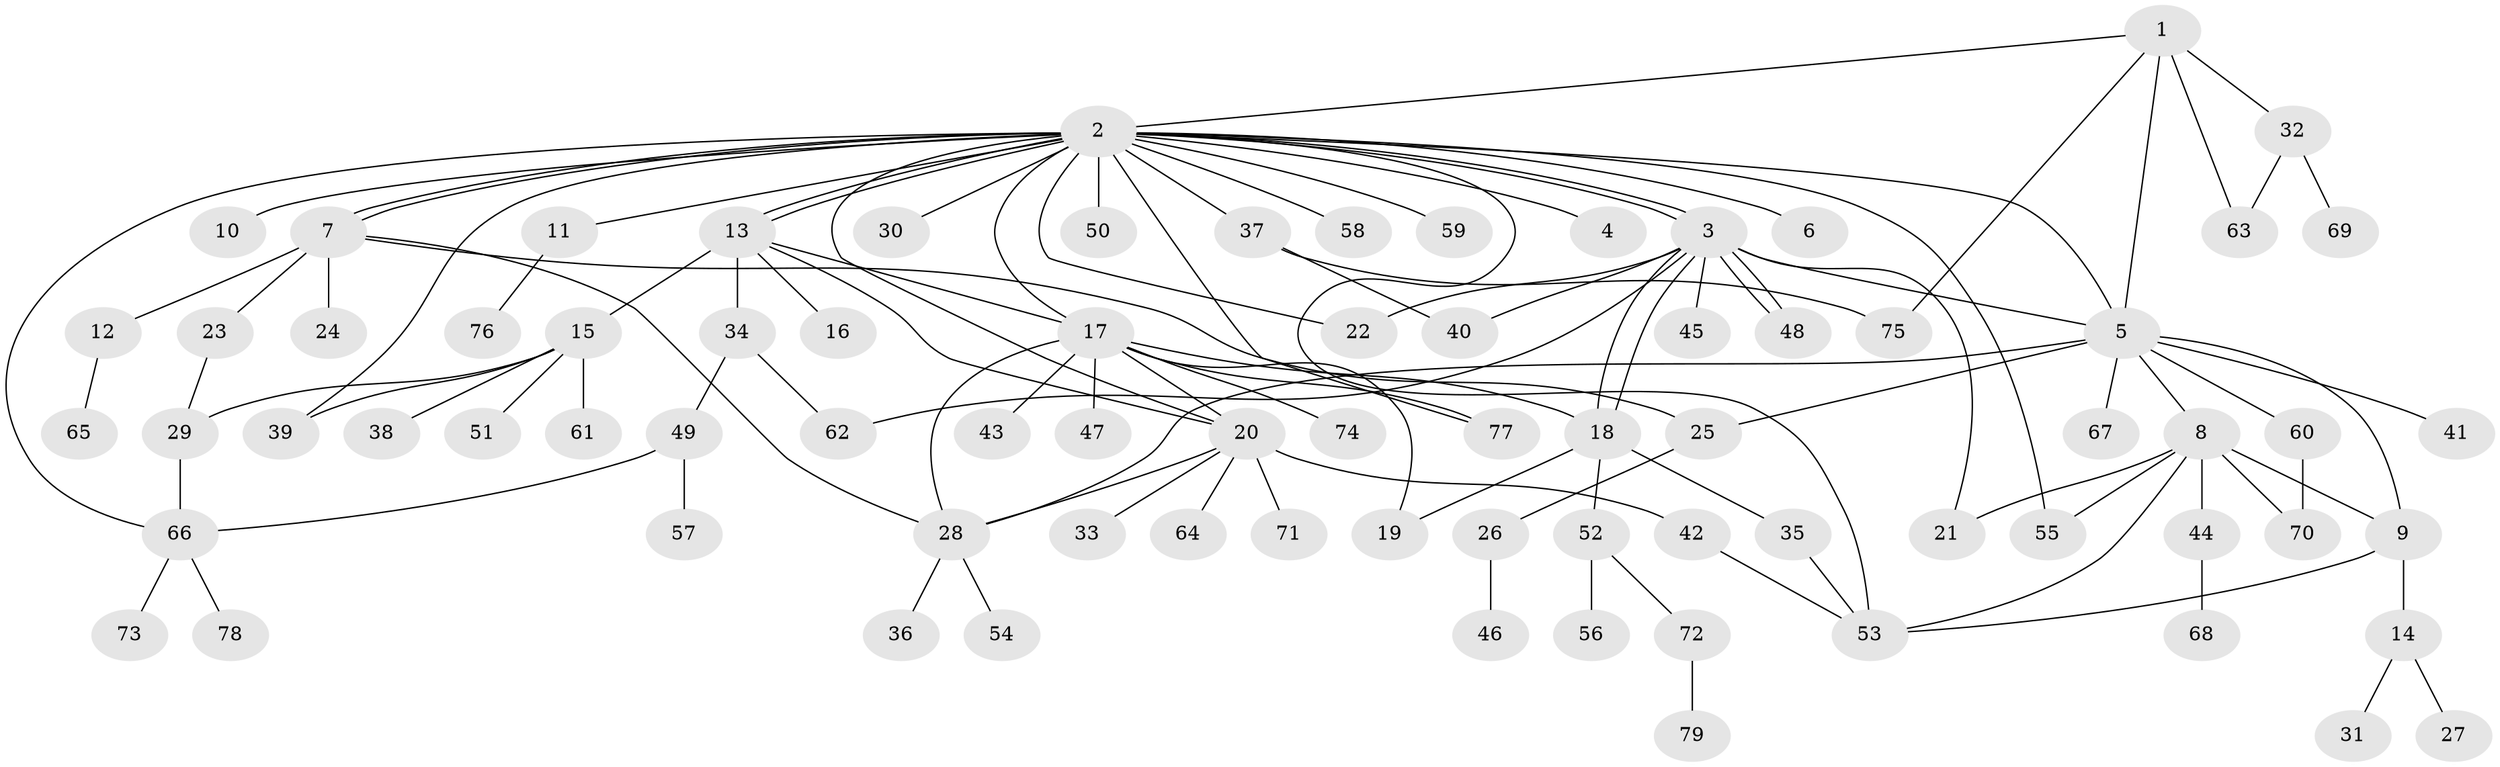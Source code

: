 // Generated by graph-tools (version 1.1) at 2025/01/03/09/25 03:01:57]
// undirected, 79 vertices, 112 edges
graph export_dot {
graph [start="1"]
  node [color=gray90,style=filled];
  1;
  2;
  3;
  4;
  5;
  6;
  7;
  8;
  9;
  10;
  11;
  12;
  13;
  14;
  15;
  16;
  17;
  18;
  19;
  20;
  21;
  22;
  23;
  24;
  25;
  26;
  27;
  28;
  29;
  30;
  31;
  32;
  33;
  34;
  35;
  36;
  37;
  38;
  39;
  40;
  41;
  42;
  43;
  44;
  45;
  46;
  47;
  48;
  49;
  50;
  51;
  52;
  53;
  54;
  55;
  56;
  57;
  58;
  59;
  60;
  61;
  62;
  63;
  64;
  65;
  66;
  67;
  68;
  69;
  70;
  71;
  72;
  73;
  74;
  75;
  76;
  77;
  78;
  79;
  1 -- 2;
  1 -- 5;
  1 -- 32;
  1 -- 63;
  1 -- 75;
  2 -- 3;
  2 -- 3;
  2 -- 4;
  2 -- 5;
  2 -- 6;
  2 -- 7;
  2 -- 7;
  2 -- 10;
  2 -- 11;
  2 -- 13;
  2 -- 13;
  2 -- 17;
  2 -- 20;
  2 -- 22;
  2 -- 30;
  2 -- 37;
  2 -- 39;
  2 -- 50;
  2 -- 53;
  2 -- 55;
  2 -- 58;
  2 -- 59;
  2 -- 66;
  2 -- 77;
  3 -- 5;
  3 -- 18;
  3 -- 18;
  3 -- 21;
  3 -- 22;
  3 -- 40;
  3 -- 45;
  3 -- 48;
  3 -- 48;
  3 -- 62;
  5 -- 8;
  5 -- 9;
  5 -- 25;
  5 -- 28;
  5 -- 41;
  5 -- 60;
  5 -- 67;
  7 -- 12;
  7 -- 23;
  7 -- 24;
  7 -- 25;
  7 -- 28;
  8 -- 9;
  8 -- 21;
  8 -- 44;
  8 -- 53;
  8 -- 55;
  8 -- 70;
  9 -- 14;
  9 -- 53;
  11 -- 76;
  12 -- 65;
  13 -- 15;
  13 -- 16;
  13 -- 17;
  13 -- 20;
  13 -- 34;
  14 -- 27;
  14 -- 31;
  15 -- 29;
  15 -- 38;
  15 -- 39;
  15 -- 51;
  15 -- 61;
  17 -- 18;
  17 -- 19;
  17 -- 20;
  17 -- 28;
  17 -- 43;
  17 -- 47;
  17 -- 74;
  17 -- 77;
  18 -- 19;
  18 -- 35;
  18 -- 52;
  20 -- 28;
  20 -- 33;
  20 -- 42;
  20 -- 64;
  20 -- 71;
  23 -- 29;
  25 -- 26;
  26 -- 46;
  28 -- 36;
  28 -- 54;
  29 -- 66;
  32 -- 63;
  32 -- 69;
  34 -- 49;
  34 -- 62;
  35 -- 53;
  37 -- 40;
  37 -- 75;
  42 -- 53;
  44 -- 68;
  49 -- 57;
  49 -- 66;
  52 -- 56;
  52 -- 72;
  60 -- 70;
  66 -- 73;
  66 -- 78;
  72 -- 79;
}
